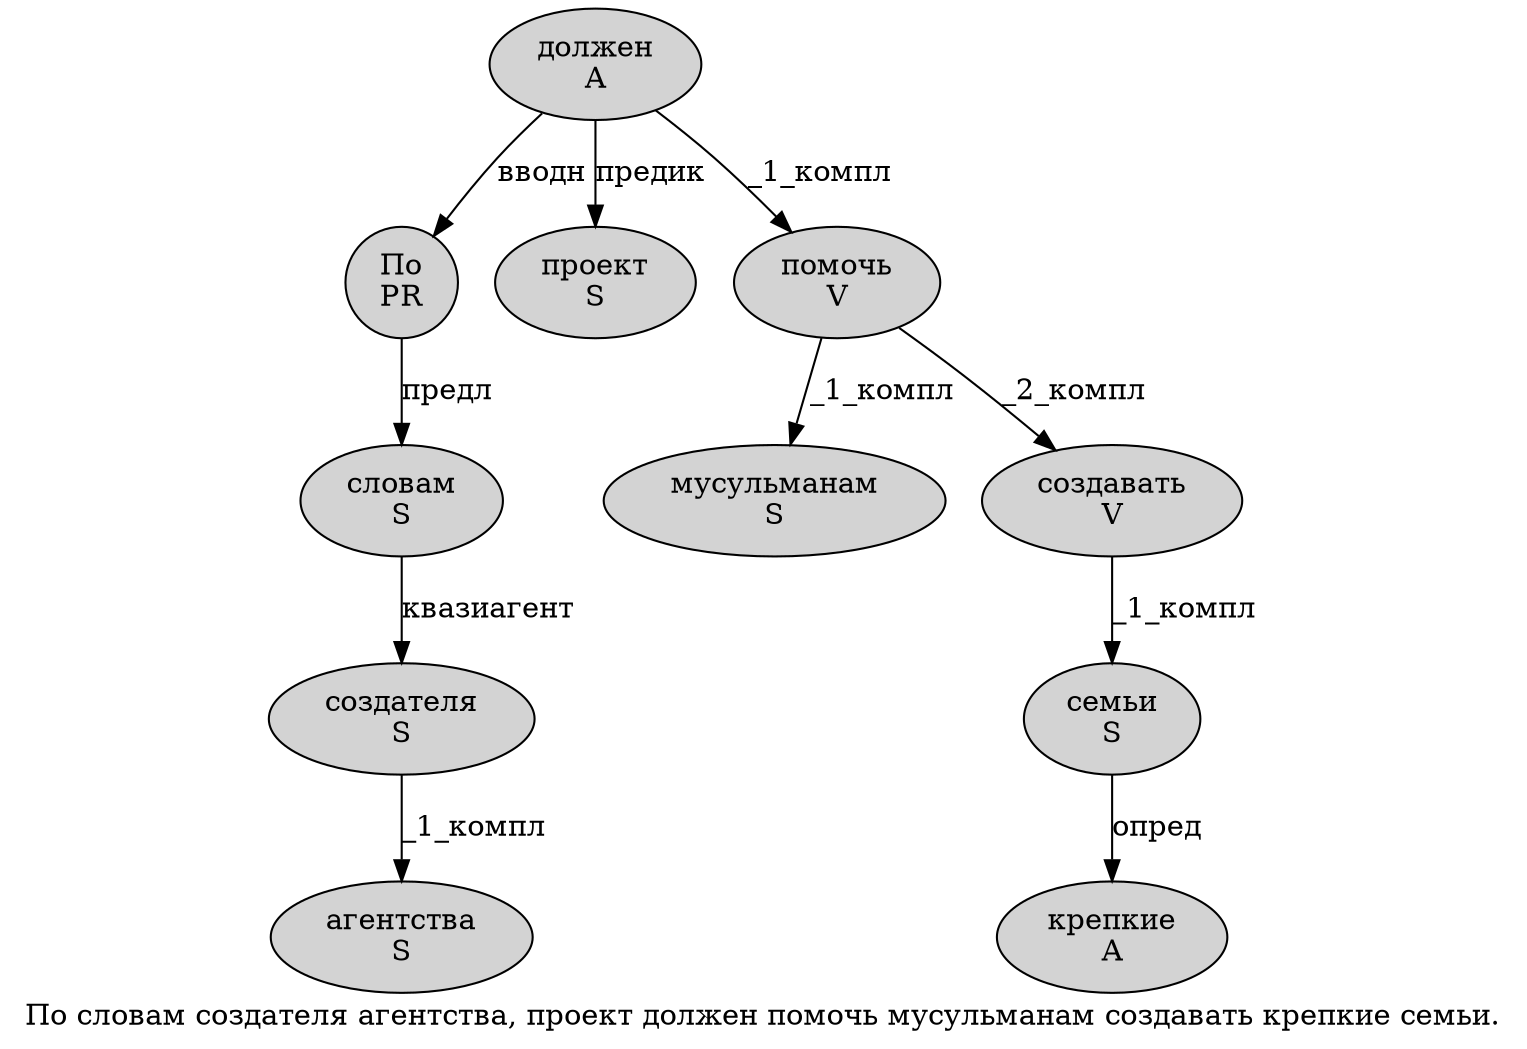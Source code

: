 digraph SENTENCE_718 {
	graph [label="По словам создателя агентства, проект должен помочь мусульманам создавать крепкие семьи."]
	node [style=filled]
		0 [label="По
PR" color="" fillcolor=lightgray penwidth=1 shape=ellipse]
		1 [label="словам
S" color="" fillcolor=lightgray penwidth=1 shape=ellipse]
		2 [label="создателя
S" color="" fillcolor=lightgray penwidth=1 shape=ellipse]
		3 [label="агентства
S" color="" fillcolor=lightgray penwidth=1 shape=ellipse]
		5 [label="проект
S" color="" fillcolor=lightgray penwidth=1 shape=ellipse]
		6 [label="должен
A" color="" fillcolor=lightgray penwidth=1 shape=ellipse]
		7 [label="помочь
V" color="" fillcolor=lightgray penwidth=1 shape=ellipse]
		8 [label="мусульманам
S" color="" fillcolor=lightgray penwidth=1 shape=ellipse]
		9 [label="создавать
V" color="" fillcolor=lightgray penwidth=1 shape=ellipse]
		10 [label="крепкие
A" color="" fillcolor=lightgray penwidth=1 shape=ellipse]
		11 [label="семьи
S" color="" fillcolor=lightgray penwidth=1 shape=ellipse]
			1 -> 2 [label="квазиагент"]
			11 -> 10 [label="опред"]
			2 -> 3 [label="_1_компл"]
			7 -> 8 [label="_1_компл"]
			7 -> 9 [label="_2_компл"]
			6 -> 0 [label="вводн"]
			6 -> 5 [label="предик"]
			6 -> 7 [label="_1_компл"]
			9 -> 11 [label="_1_компл"]
			0 -> 1 [label="предл"]
}